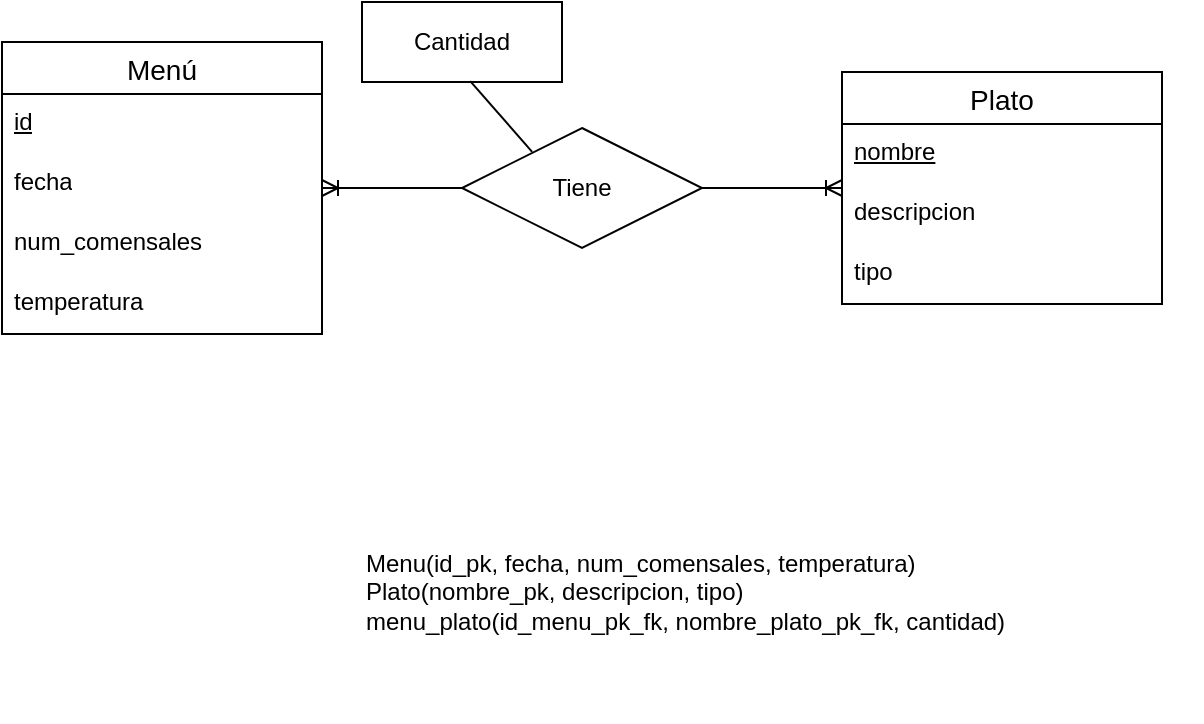 <mxfile version="22.0.4" type="device">
  <diagram name="Página-1" id="dDkpwZAfPgdj7UrKbWsn">
    <mxGraphModel dx="1144" dy="566" grid="1" gridSize="10" guides="1" tooltips="1" connect="1" arrows="1" fold="1" page="1" pageScale="1" pageWidth="827" pageHeight="1169" math="0" shadow="0">
      <root>
        <mxCell id="0" />
        <mxCell id="1" parent="0" />
        <mxCell id="tULLvEB-9hIpSZvFCdhP-1" value="Menú" style="swimlane;fontStyle=0;childLayout=stackLayout;horizontal=1;startSize=26;horizontalStack=0;resizeParent=1;resizeParentMax=0;resizeLast=0;collapsible=1;marginBottom=0;align=center;fontSize=14;" parent="1" vertex="1">
          <mxGeometry x="150" y="160" width="160" height="146" as="geometry" />
        </mxCell>
        <mxCell id="tULLvEB-9hIpSZvFCdhP-10" value="&lt;u&gt;id&lt;/u&gt;" style="text;strokeColor=none;fillColor=none;spacingLeft=4;spacingRight=4;overflow=hidden;rotatable=0;points=[[0,0.5],[1,0.5]];portConstraint=eastwest;fontSize=12;whiteSpace=wrap;html=1;" parent="tULLvEB-9hIpSZvFCdhP-1" vertex="1">
          <mxGeometry y="26" width="160" height="30" as="geometry" />
        </mxCell>
        <mxCell id="tULLvEB-9hIpSZvFCdhP-2" value="fecha" style="text;strokeColor=none;fillColor=none;spacingLeft=4;spacingRight=4;overflow=hidden;rotatable=0;points=[[0,0.5],[1,0.5]];portConstraint=eastwest;fontSize=12;whiteSpace=wrap;html=1;" parent="tULLvEB-9hIpSZvFCdhP-1" vertex="1">
          <mxGeometry y="56" width="160" height="30" as="geometry" />
        </mxCell>
        <mxCell id="tULLvEB-9hIpSZvFCdhP-3" value="num_comensales" style="text;strokeColor=none;fillColor=none;spacingLeft=4;spacingRight=4;overflow=hidden;rotatable=0;points=[[0,0.5],[1,0.5]];portConstraint=eastwest;fontSize=12;whiteSpace=wrap;html=1;" parent="tULLvEB-9hIpSZvFCdhP-1" vertex="1">
          <mxGeometry y="86" width="160" height="30" as="geometry" />
        </mxCell>
        <mxCell id="tULLvEB-9hIpSZvFCdhP-4" value="temperatura" style="text;strokeColor=none;fillColor=none;spacingLeft=4;spacingRight=4;overflow=hidden;rotatable=0;points=[[0,0.5],[1,0.5]];portConstraint=eastwest;fontSize=12;whiteSpace=wrap;html=1;" parent="tULLvEB-9hIpSZvFCdhP-1" vertex="1">
          <mxGeometry y="116" width="160" height="30" as="geometry" />
        </mxCell>
        <mxCell id="tULLvEB-9hIpSZvFCdhP-5" value="Plato" style="swimlane;fontStyle=0;childLayout=stackLayout;horizontal=1;startSize=26;horizontalStack=0;resizeParent=1;resizeParentMax=0;resizeLast=0;collapsible=1;marginBottom=0;align=center;fontSize=14;" parent="1" vertex="1">
          <mxGeometry x="570" y="175" width="160" height="116" as="geometry" />
        </mxCell>
        <mxCell id="tULLvEB-9hIpSZvFCdhP-6" value="&lt;u&gt;nombre&lt;/u&gt;" style="text;strokeColor=none;fillColor=none;spacingLeft=4;spacingRight=4;overflow=hidden;rotatable=0;points=[[0,0.5],[1,0.5]];portConstraint=eastwest;fontSize=12;whiteSpace=wrap;html=1;" parent="tULLvEB-9hIpSZvFCdhP-5" vertex="1">
          <mxGeometry y="26" width="160" height="30" as="geometry" />
        </mxCell>
        <mxCell id="tULLvEB-9hIpSZvFCdhP-7" value="descripcion" style="text;strokeColor=none;fillColor=none;spacingLeft=4;spacingRight=4;overflow=hidden;rotatable=0;points=[[0,0.5],[1,0.5]];portConstraint=eastwest;fontSize=12;whiteSpace=wrap;html=1;" parent="tULLvEB-9hIpSZvFCdhP-5" vertex="1">
          <mxGeometry y="56" width="160" height="30" as="geometry" />
        </mxCell>
        <mxCell id="tULLvEB-9hIpSZvFCdhP-8" value="tipo" style="text;strokeColor=none;fillColor=none;spacingLeft=4;spacingRight=4;overflow=hidden;rotatable=0;points=[[0,0.5],[1,0.5]];portConstraint=eastwest;fontSize=12;whiteSpace=wrap;html=1;" parent="tULLvEB-9hIpSZvFCdhP-5" vertex="1">
          <mxGeometry y="86" width="160" height="30" as="geometry" />
        </mxCell>
        <mxCell id="tULLvEB-9hIpSZvFCdhP-15" style="edgeStyle=orthogonalEdgeStyle;rounded=0;orthogonalLoop=1;jettySize=auto;html=1;exitX=0;exitY=0.5;exitDx=0;exitDy=0;endArrow=ERoneToMany;endFill=0;" parent="1" source="tULLvEB-9hIpSZvFCdhP-11" target="tULLvEB-9hIpSZvFCdhP-1" edge="1">
          <mxGeometry relative="1" as="geometry" />
        </mxCell>
        <mxCell id="tULLvEB-9hIpSZvFCdhP-16" style="edgeStyle=orthogonalEdgeStyle;rounded=0;orthogonalLoop=1;jettySize=auto;html=1;exitX=1;exitY=0.5;exitDx=0;exitDy=0;endArrow=ERoneToMany;endFill=0;" parent="1" source="tULLvEB-9hIpSZvFCdhP-11" target="tULLvEB-9hIpSZvFCdhP-5" edge="1">
          <mxGeometry relative="1" as="geometry" />
        </mxCell>
        <mxCell id="tULLvEB-9hIpSZvFCdhP-11" value="Tiene" style="shape=rhombus;perimeter=rhombusPerimeter;whiteSpace=wrap;html=1;align=center;" parent="1" vertex="1">
          <mxGeometry x="380" y="203" width="120" height="60" as="geometry" />
        </mxCell>
        <mxCell id="tULLvEB-9hIpSZvFCdhP-12" value="Cantidad" style="whiteSpace=wrap;html=1;align=center;" parent="1" vertex="1">
          <mxGeometry x="330" y="140" width="100" height="40" as="geometry" />
        </mxCell>
        <mxCell id="tULLvEB-9hIpSZvFCdhP-14" value="" style="endArrow=none;html=1;rounded=0;exitX=0.333;exitY=0.283;exitDx=0;exitDy=0;exitPerimeter=0;entryX=0.541;entryY=0.988;entryDx=0;entryDy=0;entryPerimeter=0;" parent="1" target="tULLvEB-9hIpSZvFCdhP-12" edge="1">
          <mxGeometry width="50" height="50" relative="1" as="geometry">
            <mxPoint x="415.06" y="214.94" as="sourcePoint" />
            <mxPoint x="380.0" y="175.0" as="targetPoint" />
          </mxGeometry>
        </mxCell>
        <mxCell id="5y0vsL8qkji544Pd7RJk-1" value="Menu(id_pk, fecha, num_comensales, temperatura)&lt;br&gt;Plato(nombre_pk, descripcion, tipo)&lt;br&gt;menu_plato(id_menu_pk_fk, nombre_plato_pk_fk, cantidad)" style="text;html=1;strokeColor=none;fillColor=none;align=left;verticalAlign=middle;whiteSpace=wrap;rounded=0;" vertex="1" parent="1">
          <mxGeometry x="330" y="370" width="420" height="130" as="geometry" />
        </mxCell>
      </root>
    </mxGraphModel>
  </diagram>
</mxfile>
